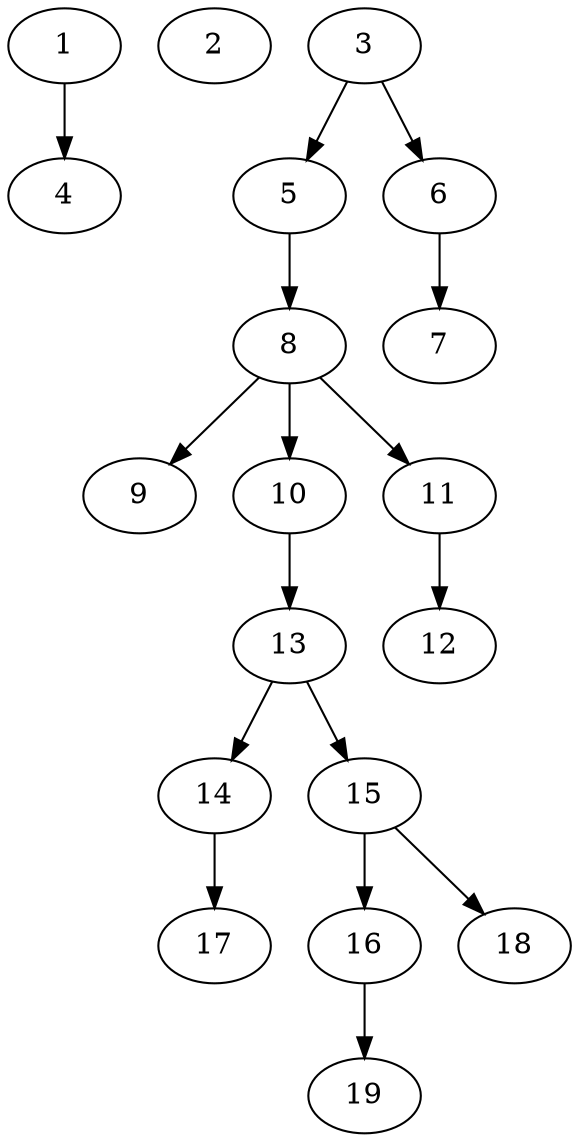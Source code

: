 // DAG (tier=1-easy, mode=data, n=19, ccr=0.301, fat=0.467, density=0.298, regular=0.684, jump=0.062, mindata=1048576, maxdata=8388608)
// DAG automatically generated by daggen at Sun Aug 24 16:33:33 2025
// /home/ermia/Project/Environments/daggen/bin/daggen --dot --ccr 0.301 --fat 0.467 --regular 0.684 --density 0.298 --jump 0.062 --mindata 1048576 --maxdata 8388608 -n 19 
digraph G {
  1 [size="3227762364140328", alpha="0.05", expect_size="1613881182070164"]
  1 -> 4 [size ="378928866787328"]
  2 [size="396777612663978983424", alpha="0.07", expect_size="198388806331989491712"]
  3 [size="26625653158350556", alpha="0.09", expect_size="13312826579175278"]
  3 -> 5 [size ="15062584524800"]
  3 -> 6 [size ="15062584524800"]
  4 [size="167720086674400352", alpha="0.03", expect_size="83860043337200176"]
  5 [size="1146726149408109440", alpha="0.10", expect_size="573363074704054720"]
  5 -> 8 [size ="466464058376192"]
  6 [size="165714774021876256", alpha="0.02", expect_size="82857387010938128"]
  6 -> 7 [size ="145309514596352"]
  7 [size="31037771763381436416", alpha="0.10", expect_size="15518885881690718208"]
  8 [size="6870942987061298", alpha="0.05", expect_size="3435471493530649"]
  8 -> 9 [size ="155683035021312"]
  8 -> 10 [size ="155683035021312"]
  8 -> 11 [size ="155683035021312"]
  9 [size="513450028580372928", alpha="0.10", expect_size="256725014290186464"]
  10 [size="112335712230193616", alpha="0.11", expect_size="56167856115096808"]
  10 -> 13 [size ="168212427702272"]
  11 [size="12150070362523368", alpha="0.01", expect_size="6075035181261684"]
  11 -> 12 [size ="349636644569088"]
  12 [size="2224412194678501", alpha="0.03", expect_size="1112206097339250"]
  13 [size="42038855255823480", alpha="0.14", expect_size="21019427627911740"]
  13 -> 14 [size ="73795893198848"]
  13 -> 15 [size ="73795893198848"]
  14 [size="7302694478319893", alpha="0.14", expect_size="3651347239159946"]
  14 -> 17 [size ="133079301619712"]
  15 [size="2326498082465775616", alpha="0.10", expect_size="1163249041232887808"]
  15 -> 16 [size ="14046187225088"]
  15 -> 18 [size ="14046187225088"]
  16 [size="970887264626627", alpha="0.20", expect_size="485443632313313"]
  16 -> 19 [size ="96232173207552"]
  17 [size="5860169787898214", alpha="0.02", expect_size="2930084893949107"]
  18 [size="56895329996566953984", alpha="0.03", expect_size="28447664998283476992"]
  19 [size="361236206492581888000", alpha="0.02", expect_size="180618103246290944000"]
}